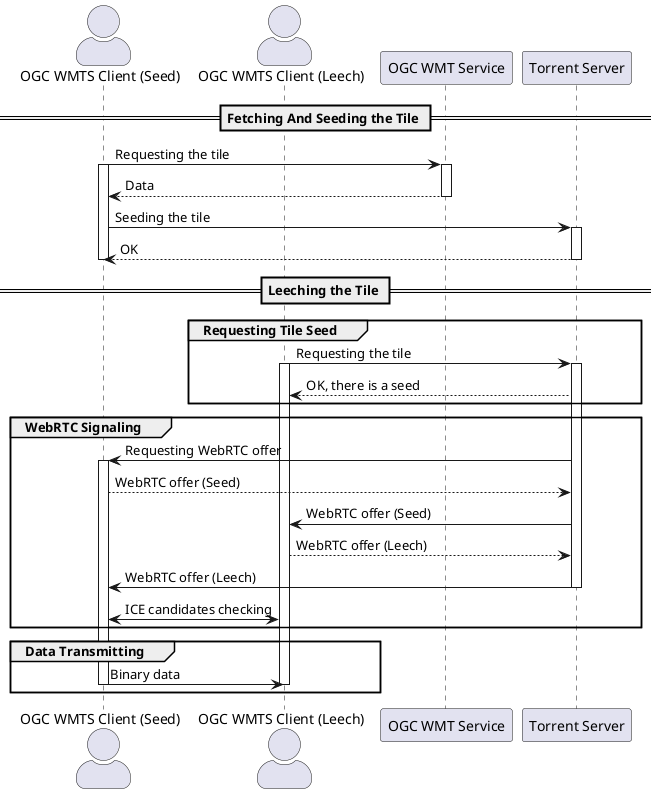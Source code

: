 @startuml

' skinparam maxMessageSize 150
skinparam actorStyle awesome

actor OGCWMTSClientSeed as "OGC WMTS Client (Seed)"
actor OGCWMTSClientLeech as "OGC WMTS Client (Leech)"
participant OGCWMTServer as "OGC WMT Service"
participant TorrentServer as "Torrent Server"

== Fetching And Seeding the Tile ==

OGCWMTSClientSeed -> OGCWMTServer : Requesting the tile
activate OGCWMTSClientSeed
activate OGCWMTServer
OGCWMTServer --> OGCWMTSClientSeed : Data
deactivate OGCWMTServer
OGCWMTSClientSeed -> TorrentServer : Seeding the tile
activate TorrentServer
TorrentServer --> OGCWMTSClientSeed : OK
deactivate TorrentServer
deactivate OGCWMTSClientSeed

== Leeching the Tile ==

group Requesting Tile Seed

OGCWMTSClientLeech -> TorrentServer : Requesting the tile
activate TorrentServer
activate OGCWMTSClientLeech
TorrentServer --> OGCWMTSClientLeech : OK, there is a seed

end

group WebRTC Signaling

TorrentServer -> OGCWMTSClientSeed : Requesting WebRTC offer
activate OGCWMTSClientSeed
OGCWMTSClientSeed --> TorrentServer : WebRTC offer (Seed)
TorrentServer -> OGCWMTSClientLeech : WebRTC offer (Seed)
OGCWMTSClientLeech --> TorrentServer : WebRTC offer (Leech)
TorrentServer ->  OGCWMTSClientSeed : WebRTC offer (Leech)
deactivate TorrentServer
OGCWMTSClientLeech <-> OGCWMTSClientSeed : ICE candidates checking

end

group Data Transmitting

OGCWMTSClientSeed -> OGCWMTSClientLeech : Binary data
deactivate OGCWMTSClientLeech
deactivate OGCWMTSClientSeed

end

@enduml
